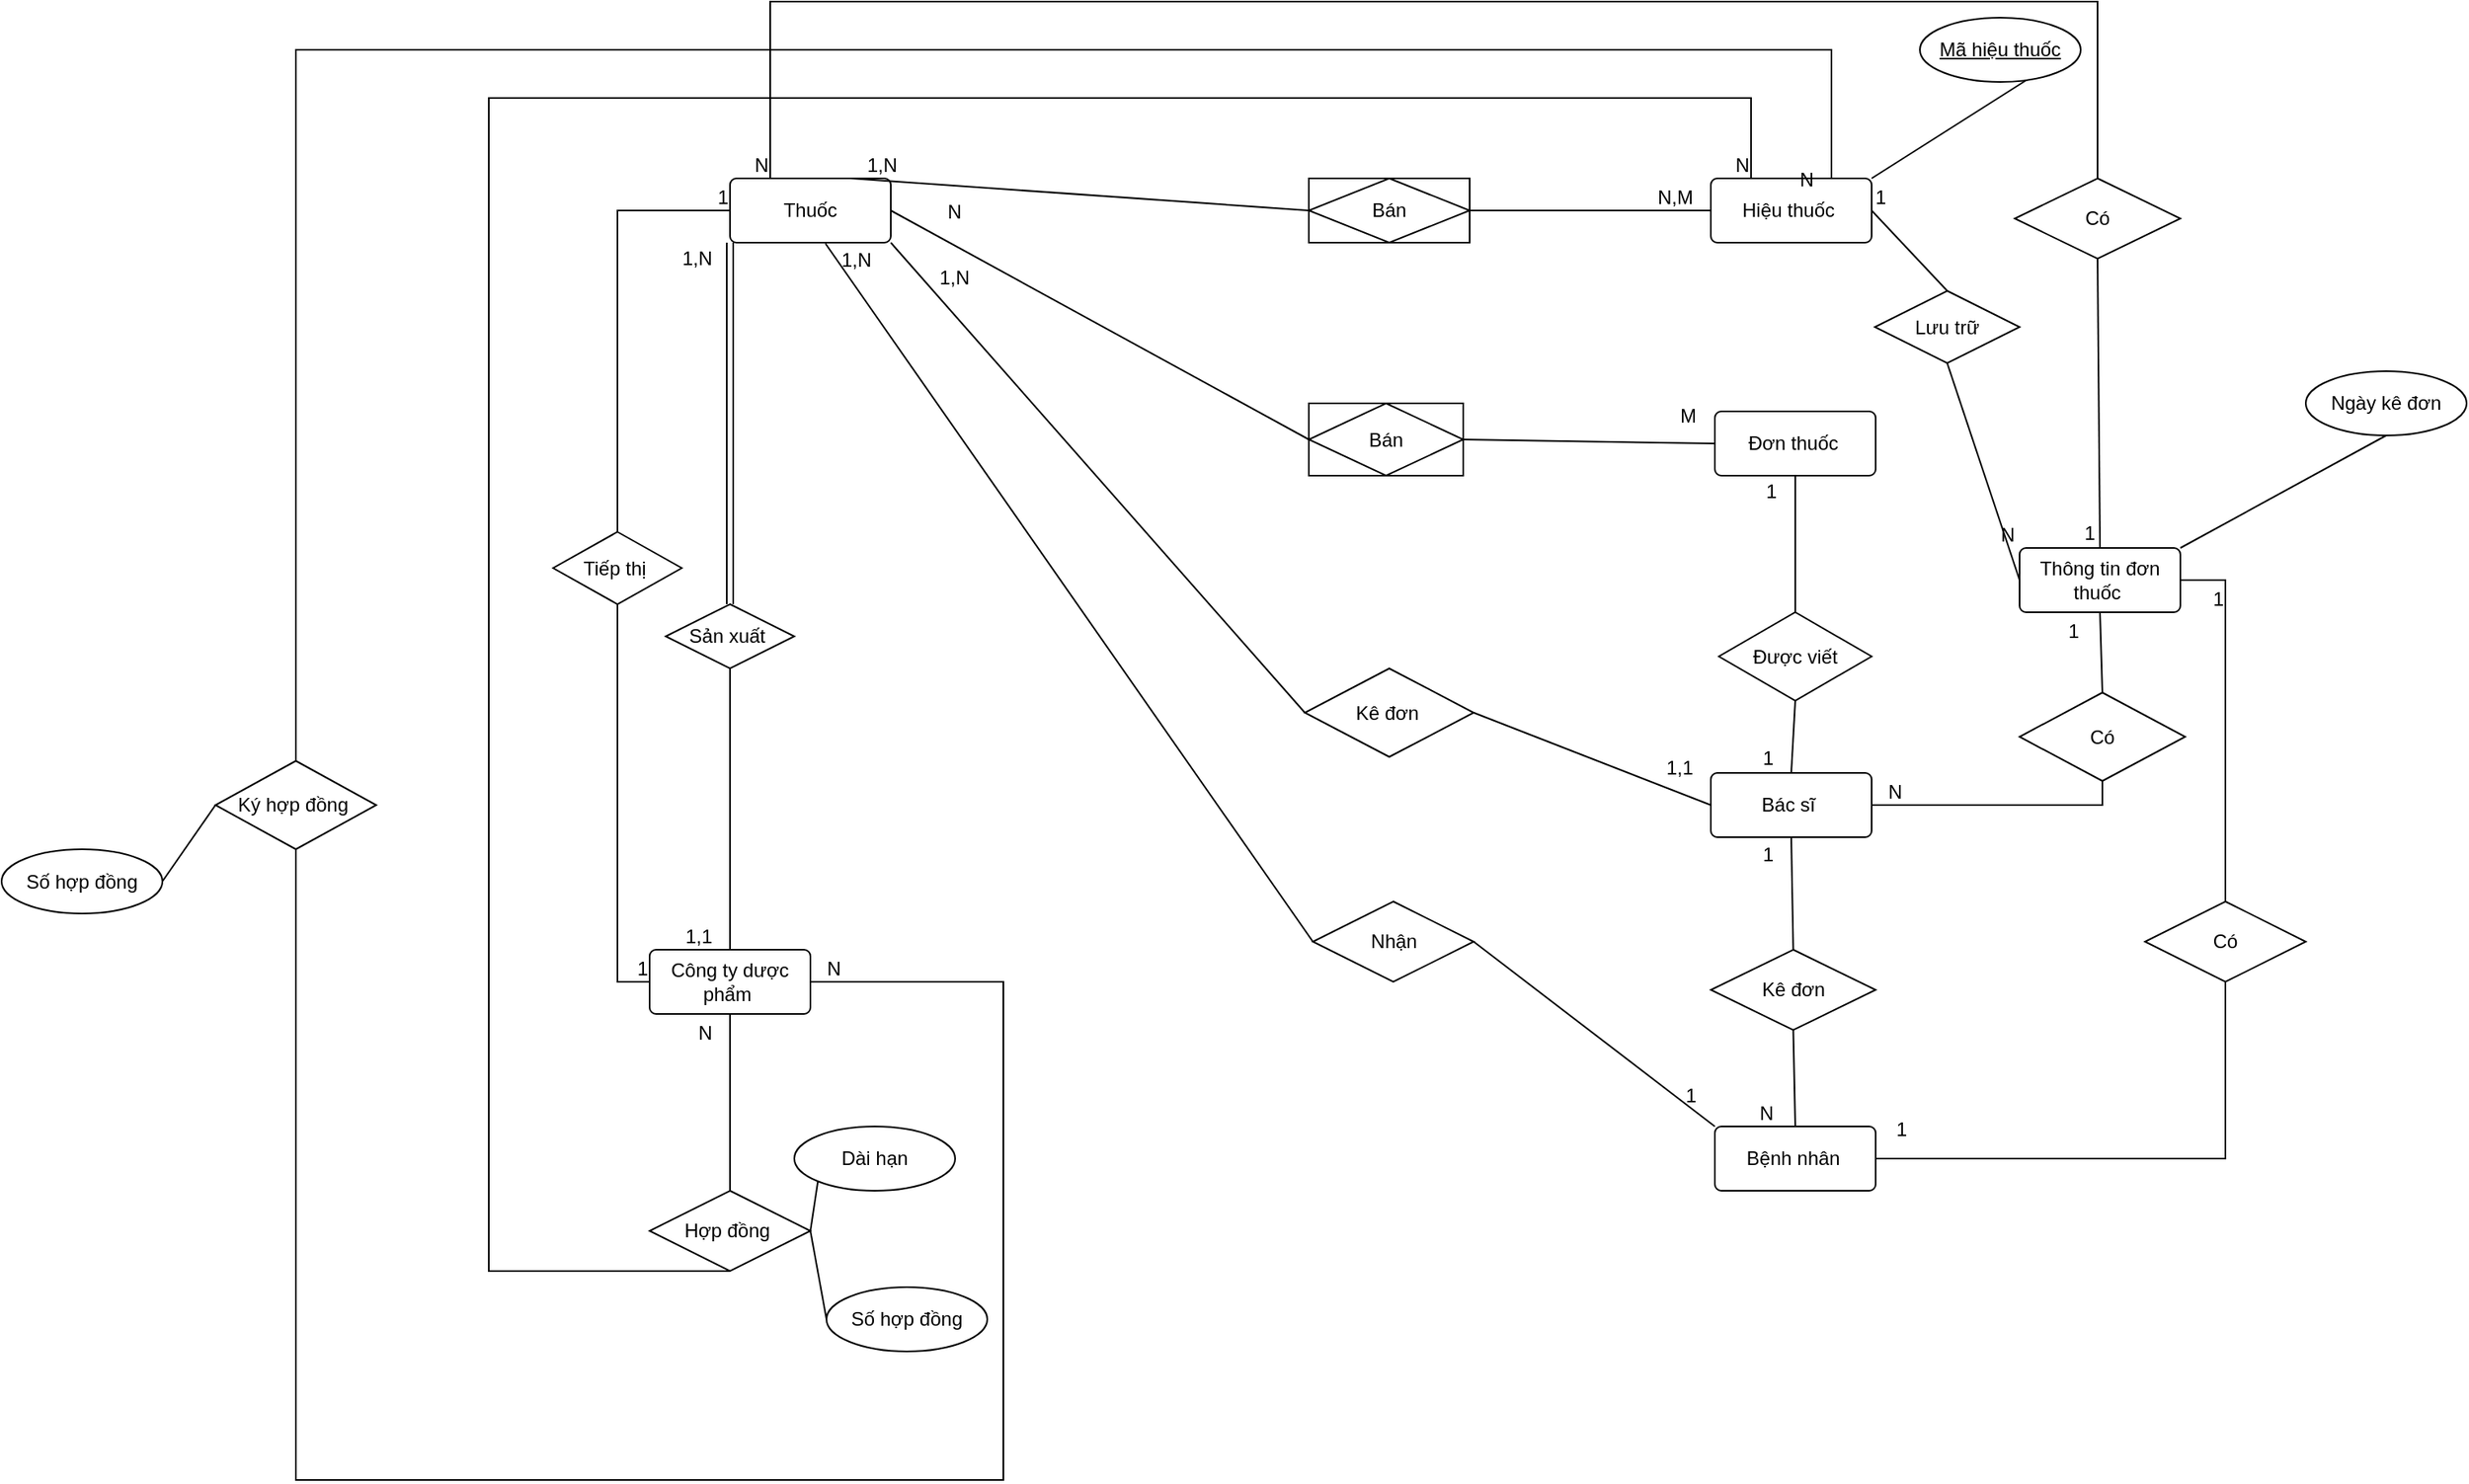 <mxfile version="26.0.4">
  <diagram name="Trang-1" id="kFHEVkmpW3Sa6rWo8aTI">
    <mxGraphModel dx="2457" dy="2637" grid="1" gridSize="10" guides="1" tooltips="1" connect="1" arrows="1" fold="1" page="1" pageScale="1" pageWidth="827" pageHeight="1169" math="0" shadow="0">
      <root>
        <mxCell id="0" />
        <mxCell id="1" parent="0" />
        <mxCell id="-_Fv_5JTiqjVCxgQ4m37-1" value="Thuốc" style="rounded=1;arcSize=10;whiteSpace=wrap;html=1;align=center;" vertex="1" parent="1">
          <mxGeometry x="-60" y="-70" width="100" height="40" as="geometry" />
        </mxCell>
        <mxCell id="-_Fv_5JTiqjVCxgQ4m37-2" value="Công ty dược phẩm&amp;nbsp;" style="rounded=1;arcSize=10;whiteSpace=wrap;html=1;align=center;" vertex="1" parent="1">
          <mxGeometry x="-110" y="410" width="100" height="40" as="geometry" />
        </mxCell>
        <mxCell id="-_Fv_5JTiqjVCxgQ4m37-3" value="Hiệu thuốc&amp;nbsp;" style="rounded=1;arcSize=10;whiteSpace=wrap;html=1;align=center;" vertex="1" parent="1">
          <mxGeometry x="550" y="-70" width="100" height="40" as="geometry" />
        </mxCell>
        <mxCell id="-_Fv_5JTiqjVCxgQ4m37-6" value="" style="endArrow=none;html=1;rounded=0;exitX=0.692;exitY=0.925;exitDx=0;exitDy=0;entryX=1;entryY=0;entryDx=0;entryDy=0;exitPerimeter=0;" edge="1" parent="1" source="-_Fv_5JTiqjVCxgQ4m37-7" target="-_Fv_5JTiqjVCxgQ4m37-3">
          <mxGeometry width="50" height="50" relative="1" as="geometry">
            <mxPoint x="130" y="320" as="sourcePoint" />
            <mxPoint x="180" y="270" as="targetPoint" />
          </mxGeometry>
        </mxCell>
        <mxCell id="-_Fv_5JTiqjVCxgQ4m37-7" value="Mã hiệu thuốc" style="ellipse;whiteSpace=wrap;html=1;align=center;fontStyle=4;" vertex="1" parent="1">
          <mxGeometry x="680" y="-170" width="100" height="40" as="geometry" />
        </mxCell>
        <mxCell id="-_Fv_5JTiqjVCxgQ4m37-10" value="Bệnh nhân&amp;nbsp;" style="rounded=1;arcSize=10;whiteSpace=wrap;html=1;align=center;" vertex="1" parent="1">
          <mxGeometry x="552.5" y="520" width="100" height="40" as="geometry" />
        </mxCell>
        <mxCell id="-_Fv_5JTiqjVCxgQ4m37-25" value="Sản xuất&amp;nbsp;" style="shape=rhombus;perimeter=rhombusPerimeter;whiteSpace=wrap;html=1;align=center;" vertex="1" parent="1">
          <mxGeometry x="-100" y="195" width="80" height="40" as="geometry" />
        </mxCell>
        <mxCell id="-_Fv_5JTiqjVCxgQ4m37-34" value="" style="endArrow=none;html=1;rounded=0;exitX=0.5;exitY=1;exitDx=0;exitDy=0;entryX=0.5;entryY=0;entryDx=0;entryDy=0;" edge="1" parent="1" source="-_Fv_5JTiqjVCxgQ4m37-25" target="-_Fv_5JTiqjVCxgQ4m37-2">
          <mxGeometry relative="1" as="geometry">
            <mxPoint x="160" y="230" as="sourcePoint" />
            <mxPoint x="320" y="230" as="targetPoint" />
          </mxGeometry>
        </mxCell>
        <mxCell id="-_Fv_5JTiqjVCxgQ4m37-35" value="1,1" style="resizable=0;html=1;whiteSpace=wrap;align=right;verticalAlign=bottom;" connectable="0" vertex="1" parent="-_Fv_5JTiqjVCxgQ4m37-34">
          <mxGeometry x="1" relative="1" as="geometry">
            <mxPoint x="-10" as="offset" />
          </mxGeometry>
        </mxCell>
        <mxCell id="-_Fv_5JTiqjVCxgQ4m37-38" value="" style="shape=link;html=1;rounded=0;entryX=0;entryY=1;entryDx=0;entryDy=0;exitX=0.5;exitY=0;exitDx=0;exitDy=0;" edge="1" parent="1" source="-_Fv_5JTiqjVCxgQ4m37-25" target="-_Fv_5JTiqjVCxgQ4m37-1">
          <mxGeometry relative="1" as="geometry">
            <mxPoint x="160" y="230" as="sourcePoint" />
            <mxPoint x="320" y="230" as="targetPoint" />
          </mxGeometry>
        </mxCell>
        <mxCell id="-_Fv_5JTiqjVCxgQ4m37-39" value="1,N" style="resizable=0;html=1;whiteSpace=wrap;align=right;verticalAlign=middle;rotation=0;" connectable="0" vertex="1" parent="-_Fv_5JTiqjVCxgQ4m37-38">
          <mxGeometry x="1" relative="1" as="geometry">
            <mxPoint x="-10" y="10" as="offset" />
          </mxGeometry>
        </mxCell>
        <mxCell id="-_Fv_5JTiqjVCxgQ4m37-40" value="Tiếp thị&amp;nbsp;" style="shape=rhombus;perimeter=rhombusPerimeter;whiteSpace=wrap;html=1;align=center;" vertex="1" parent="1">
          <mxGeometry x="-170" y="150" width="80" height="45" as="geometry" />
        </mxCell>
        <mxCell id="-_Fv_5JTiqjVCxgQ4m37-43" value="" style="endArrow=none;html=1;rounded=0;exitX=0.5;exitY=1;exitDx=0;exitDy=0;entryX=0;entryY=0.5;entryDx=0;entryDy=0;" edge="1" parent="1" source="-_Fv_5JTiqjVCxgQ4m37-40" target="-_Fv_5JTiqjVCxgQ4m37-2">
          <mxGeometry relative="1" as="geometry">
            <mxPoint x="160" y="230" as="sourcePoint" />
            <mxPoint x="120" y="280" as="targetPoint" />
            <Array as="points">
              <mxPoint x="-130" y="430" />
            </Array>
          </mxGeometry>
        </mxCell>
        <mxCell id="-_Fv_5JTiqjVCxgQ4m37-44" value="1" style="resizable=0;html=1;whiteSpace=wrap;align=right;verticalAlign=bottom;" connectable="0" vertex="1" parent="-_Fv_5JTiqjVCxgQ4m37-43">
          <mxGeometry x="1" relative="1" as="geometry">
            <mxPoint as="offset" />
          </mxGeometry>
        </mxCell>
        <mxCell id="-_Fv_5JTiqjVCxgQ4m37-47" value="" style="endArrow=none;html=1;rounded=0;exitX=0.5;exitY=0;exitDx=0;exitDy=0;entryX=0;entryY=0.5;entryDx=0;entryDy=0;edgeStyle=orthogonalEdgeStyle;" edge="1" parent="1" source="-_Fv_5JTiqjVCxgQ4m37-40" target="-_Fv_5JTiqjVCxgQ4m37-1">
          <mxGeometry relative="1" as="geometry">
            <mxPoint x="-10" y="70" as="sourcePoint" />
            <mxPoint x="150" y="70" as="targetPoint" />
          </mxGeometry>
        </mxCell>
        <mxCell id="-_Fv_5JTiqjVCxgQ4m37-48" value="1" style="resizable=0;html=1;whiteSpace=wrap;align=right;verticalAlign=bottom;" connectable="0" vertex="1" parent="-_Fv_5JTiqjVCxgQ4m37-47">
          <mxGeometry x="1" relative="1" as="geometry" />
        </mxCell>
        <mxCell id="-_Fv_5JTiqjVCxgQ4m37-50" value="" style="endArrow=none;html=1;rounded=0;entryX=0;entryY=0.5;entryDx=0;entryDy=0;exitX=1;exitY=0.5;exitDx=0;exitDy=0;" edge="1" parent="1" source="-_Fv_5JTiqjVCxgQ4m37-86" target="-_Fv_5JTiqjVCxgQ4m37-3">
          <mxGeometry relative="1" as="geometry">
            <mxPoint x="414.0" y="40" as="sourcePoint" />
            <mxPoint x="470" y="70" as="targetPoint" />
          </mxGeometry>
        </mxCell>
        <mxCell id="-_Fv_5JTiqjVCxgQ4m37-51" value="N,M" style="resizable=0;html=1;whiteSpace=wrap;align=right;verticalAlign=bottom;" connectable="0" vertex="1" parent="-_Fv_5JTiqjVCxgQ4m37-50">
          <mxGeometry x="1" relative="1" as="geometry">
            <mxPoint x="-10" as="offset" />
          </mxGeometry>
        </mxCell>
        <mxCell id="-_Fv_5JTiqjVCxgQ4m37-52" value="" style="endArrow=none;html=1;rounded=0;entryX=0.75;entryY=0;entryDx=0;entryDy=0;exitX=0;exitY=0.5;exitDx=0;exitDy=0;" edge="1" parent="1" source="-_Fv_5JTiqjVCxgQ4m37-86" target="-_Fv_5JTiqjVCxgQ4m37-1">
          <mxGeometry relative="1" as="geometry">
            <mxPoint x="324" y="40" as="sourcePoint" />
            <mxPoint x="470" y="70" as="targetPoint" />
          </mxGeometry>
        </mxCell>
        <mxCell id="-_Fv_5JTiqjVCxgQ4m37-53" value="1,N" style="resizable=0;html=1;whiteSpace=wrap;align=right;verticalAlign=bottom;" connectable="0" vertex="1" parent="-_Fv_5JTiqjVCxgQ4m37-52">
          <mxGeometry x="1" relative="1" as="geometry">
            <mxPoint x="30" as="offset" />
          </mxGeometry>
        </mxCell>
        <mxCell id="-_Fv_5JTiqjVCxgQ4m37-56" value="" style="edgeStyle=orthogonalEdgeStyle;rounded=0;orthogonalLoop=1;jettySize=auto;html=1;exitX=1;exitY=0;exitDx=0;exitDy=0;entryX=0.5;entryY=1;entryDx=0;entryDy=0;strokeColor=none;" edge="1" parent="1" source="-_Fv_5JTiqjVCxgQ4m37-93" target="-_Fv_5JTiqjVCxgQ4m37-8">
          <mxGeometry relative="1" as="geometry">
            <mxPoint x="165.355" y="355.858" as="sourcePoint" />
            <mxPoint x="600" y="60" as="targetPoint" />
          </mxGeometry>
        </mxCell>
        <mxCell id="-_Fv_5JTiqjVCxgQ4m37-8" value="Đơn thuốc&amp;nbsp;" style="rounded=1;arcSize=10;whiteSpace=wrap;html=1;align=center;" vertex="1" parent="1">
          <mxGeometry x="552.5" y="75" width="100" height="40" as="geometry" />
        </mxCell>
        <mxCell id="-_Fv_5JTiqjVCxgQ4m37-58" value="" style="edgeStyle=orthogonalEdgeStyle;rounded=0;orthogonalLoop=1;jettySize=auto;html=1;exitX=1;exitY=0;exitDx=0;exitDy=0;entryX=0.5;entryY=1;entryDx=0;entryDy=0;strokeColor=none;" edge="1" parent="1" source="-_Fv_5JTiqjVCxgQ4m37-8">
          <mxGeometry relative="1" as="geometry">
            <mxPoint x="650" y="160" as="sourcePoint" />
            <mxPoint x="565" y="140" as="targetPoint" />
          </mxGeometry>
        </mxCell>
        <mxCell id="-_Fv_5JTiqjVCxgQ4m37-59" value="" style="endArrow=none;html=1;rounded=0;entryX=0;entryY=0.5;entryDx=0;entryDy=0;exitX=1;exitY=0.5;exitDx=0;exitDy=0;" edge="1" parent="1" source="-_Fv_5JTiqjVCxgQ4m37-87" target="-_Fv_5JTiqjVCxgQ4m37-8">
          <mxGeometry relative="1" as="geometry">
            <mxPoint x="414.0" y="155" as="sourcePoint" />
            <mxPoint x="470" y="70" as="targetPoint" />
          </mxGeometry>
        </mxCell>
        <mxCell id="-_Fv_5JTiqjVCxgQ4m37-60" value="M" style="resizable=0;html=1;whiteSpace=wrap;align=right;verticalAlign=bottom;" connectable="0" vertex="1" parent="-_Fv_5JTiqjVCxgQ4m37-59">
          <mxGeometry x="1" relative="1" as="geometry">
            <mxPoint x="-10" y="-8" as="offset" />
          </mxGeometry>
        </mxCell>
        <mxCell id="-_Fv_5JTiqjVCxgQ4m37-61" value="" style="endArrow=none;html=1;rounded=0;entryX=1;entryY=0.5;entryDx=0;entryDy=0;exitX=0;exitY=0.5;exitDx=0;exitDy=0;" edge="1" parent="1" source="-_Fv_5JTiqjVCxgQ4m37-87" target="-_Fv_5JTiqjVCxgQ4m37-1">
          <mxGeometry relative="1" as="geometry">
            <mxPoint x="334" y="155" as="sourcePoint" />
            <mxPoint x="470" y="70" as="targetPoint" />
          </mxGeometry>
        </mxCell>
        <mxCell id="-_Fv_5JTiqjVCxgQ4m37-62" value="N" style="resizable=0;html=1;whiteSpace=wrap;align=right;verticalAlign=bottom;" connectable="0" vertex="1" parent="-_Fv_5JTiqjVCxgQ4m37-61">
          <mxGeometry x="1" relative="1" as="geometry">
            <mxPoint x="46" y="10" as="offset" />
          </mxGeometry>
        </mxCell>
        <mxCell id="-_Fv_5JTiqjVCxgQ4m37-63" value="Thông tin đơn thuốc&amp;nbsp;" style="rounded=1;arcSize=10;whiteSpace=wrap;html=1;align=center;" vertex="1" parent="1">
          <mxGeometry x="742" y="160" width="100" height="40" as="geometry" />
        </mxCell>
        <mxCell id="-_Fv_5JTiqjVCxgQ4m37-64" value="Có" style="shape=rhombus;perimeter=rhombusPerimeter;whiteSpace=wrap;html=1;align=center;" vertex="1" parent="1">
          <mxGeometry x="739" y="-70" width="103" height="50" as="geometry" />
        </mxCell>
        <mxCell id="-_Fv_5JTiqjVCxgQ4m37-67" value="" style="endArrow=none;html=1;rounded=0;exitX=0.5;exitY=0;exitDx=0;exitDy=0;entryX=0.25;entryY=0;entryDx=0;entryDy=0;edgeStyle=orthogonalEdgeStyle;" edge="1" parent="1" source="-_Fv_5JTiqjVCxgQ4m37-64" target="-_Fv_5JTiqjVCxgQ4m37-1">
          <mxGeometry relative="1" as="geometry">
            <mxPoint x="410" y="70" as="sourcePoint" />
            <mxPoint x="130" y="-30" as="targetPoint" />
            <Array as="points">
              <mxPoint x="791" y="-180" />
              <mxPoint x="-35" y="-180" />
            </Array>
          </mxGeometry>
        </mxCell>
        <mxCell id="-_Fv_5JTiqjVCxgQ4m37-68" value="N" style="resizable=0;html=1;whiteSpace=wrap;align=right;verticalAlign=bottom;" connectable="0" vertex="1" parent="-_Fv_5JTiqjVCxgQ4m37-67">
          <mxGeometry x="1" relative="1" as="geometry" />
        </mxCell>
        <mxCell id="-_Fv_5JTiqjVCxgQ4m37-9" value="Bác sĩ&amp;nbsp;" style="rounded=1;arcSize=10;whiteSpace=wrap;html=1;align=center;" vertex="1" parent="1">
          <mxGeometry x="550" y="300" width="100" height="40" as="geometry" />
        </mxCell>
        <mxCell id="-_Fv_5JTiqjVCxgQ4m37-71" value="" style="edgeStyle=orthogonalEdgeStyle;rounded=0;orthogonalLoop=1;jettySize=auto;html=1;exitX=1;exitY=0;exitDx=0;exitDy=0;entryX=0.5;entryY=1;entryDx=0;entryDy=0;strokeColor=none;" edge="1" parent="1" source="-_Fv_5JTiqjVCxgQ4m37-9" target="-_Fv_5JTiqjVCxgQ4m37-70">
          <mxGeometry relative="1" as="geometry">
            <mxPoint x="670" y="310" as="sourcePoint" />
            <mxPoint x="610" y="190" as="targetPoint" />
          </mxGeometry>
        </mxCell>
        <mxCell id="-_Fv_5JTiqjVCxgQ4m37-70" value="Có" style="shape=rhombus;perimeter=rhombusPerimeter;whiteSpace=wrap;html=1;align=center;" vertex="1" parent="1">
          <mxGeometry x="742" y="250" width="103" height="55" as="geometry" />
        </mxCell>
        <mxCell id="-_Fv_5JTiqjVCxgQ4m37-72" value="" style="endArrow=none;html=1;rounded=0;entryX=0.5;entryY=1;entryDx=0;entryDy=0;exitX=0.5;exitY=0;exitDx=0;exitDy=0;" edge="1" parent="1" source="-_Fv_5JTiqjVCxgQ4m37-70" target="-_Fv_5JTiqjVCxgQ4m37-63">
          <mxGeometry relative="1" as="geometry">
            <mxPoint x="730" y="240" as="sourcePoint" />
            <mxPoint x="730" y="300" as="targetPoint" />
          </mxGeometry>
        </mxCell>
        <mxCell id="-_Fv_5JTiqjVCxgQ4m37-73" value="1" style="resizable=0;html=1;whiteSpace=wrap;align=right;verticalAlign=bottom;" connectable="0" vertex="1" parent="-_Fv_5JTiqjVCxgQ4m37-72">
          <mxGeometry x="1" relative="1" as="geometry">
            <mxPoint x="-12" y="20" as="offset" />
          </mxGeometry>
        </mxCell>
        <mxCell id="-_Fv_5JTiqjVCxgQ4m37-74" value="" style="endArrow=none;html=1;rounded=0;entryX=1;entryY=0.5;entryDx=0;entryDy=0;exitX=0.5;exitY=1;exitDx=0;exitDy=0;edgeStyle=orthogonalEdgeStyle;" edge="1" parent="1" source="-_Fv_5JTiqjVCxgQ4m37-70" target="-_Fv_5JTiqjVCxgQ4m37-9">
          <mxGeometry relative="1" as="geometry">
            <mxPoint x="772" y="430" as="sourcePoint" />
            <mxPoint x="150" y="400" as="targetPoint" />
          </mxGeometry>
        </mxCell>
        <mxCell id="-_Fv_5JTiqjVCxgQ4m37-75" value="N" style="resizable=0;html=1;whiteSpace=wrap;align=right;verticalAlign=bottom;" connectable="0" vertex="1" parent="-_Fv_5JTiqjVCxgQ4m37-74">
          <mxGeometry x="1" relative="1" as="geometry">
            <mxPoint x="20" as="offset" />
          </mxGeometry>
        </mxCell>
        <mxCell id="-_Fv_5JTiqjVCxgQ4m37-76" value="Có" style="shape=rhombus;perimeter=rhombusPerimeter;whiteSpace=wrap;html=1;align=center;" vertex="1" parent="1">
          <mxGeometry x="820" y="380" width="100" height="50" as="geometry" />
        </mxCell>
        <mxCell id="-_Fv_5JTiqjVCxgQ4m37-79" value="" style="endArrow=none;html=1;rounded=0;entryX=1;entryY=0.5;entryDx=0;entryDy=0;exitX=0.5;exitY=0;exitDx=0;exitDy=0;edgeStyle=orthogonalEdgeStyle;" edge="1" parent="1" source="-_Fv_5JTiqjVCxgQ4m37-76" target="-_Fv_5JTiqjVCxgQ4m37-63">
          <mxGeometry relative="1" as="geometry">
            <mxPoint x="812" y="275" as="sourcePoint" />
            <mxPoint x="812" y="220" as="targetPoint" />
          </mxGeometry>
        </mxCell>
        <mxCell id="-_Fv_5JTiqjVCxgQ4m37-80" value="1" style="resizable=0;html=1;whiteSpace=wrap;align=right;verticalAlign=bottom;" connectable="0" vertex="1" parent="-_Fv_5JTiqjVCxgQ4m37-79">
          <mxGeometry x="1" relative="1" as="geometry">
            <mxPoint x="28" y="20" as="offset" />
          </mxGeometry>
        </mxCell>
        <mxCell id="-_Fv_5JTiqjVCxgQ4m37-81" value="" style="endArrow=none;html=1;rounded=0;entryX=1;entryY=0.5;entryDx=0;entryDy=0;exitX=0.5;exitY=1;exitDx=0;exitDy=0;edgeStyle=orthogonalEdgeStyle;" edge="1" parent="1" source="-_Fv_5JTiqjVCxgQ4m37-76" target="-_Fv_5JTiqjVCxgQ4m37-10">
          <mxGeometry relative="1" as="geometry">
            <mxPoint x="822" y="285" as="sourcePoint" />
            <mxPoint x="822" y="230" as="targetPoint" />
          </mxGeometry>
        </mxCell>
        <mxCell id="-_Fv_5JTiqjVCxgQ4m37-82" value="1" style="resizable=0;html=1;whiteSpace=wrap;align=right;verticalAlign=bottom;" connectable="0" vertex="1" parent="-_Fv_5JTiqjVCxgQ4m37-81">
          <mxGeometry x="1" relative="1" as="geometry">
            <mxPoint x="21" y="-10" as="offset" />
          </mxGeometry>
        </mxCell>
        <mxCell id="-_Fv_5JTiqjVCxgQ4m37-83" value="Ngày kê đơn" style="ellipse;whiteSpace=wrap;html=1;align=center;" vertex="1" parent="1">
          <mxGeometry x="920" y="50" width="100" height="40" as="geometry" />
        </mxCell>
        <mxCell id="-_Fv_5JTiqjVCxgQ4m37-84" value="" style="endArrow=none;html=1;rounded=0;entryX=1;entryY=0;entryDx=0;entryDy=0;exitX=0.5;exitY=1;exitDx=0;exitDy=0;" edge="1" parent="1" source="-_Fv_5JTiqjVCxgQ4m37-83" target="-_Fv_5JTiqjVCxgQ4m37-63">
          <mxGeometry relative="1" as="geometry">
            <mxPoint x="450" y="280" as="sourcePoint" />
            <mxPoint x="610" y="280" as="targetPoint" />
          </mxGeometry>
        </mxCell>
        <mxCell id="-_Fv_5JTiqjVCxgQ4m37-86" value="Bán" style="shape=associativeEntity;whiteSpace=wrap;html=1;align=center;" vertex="1" parent="1">
          <mxGeometry x="300" y="-70" width="100" height="40" as="geometry" />
        </mxCell>
        <mxCell id="-_Fv_5JTiqjVCxgQ4m37-87" value="Bán" style="shape=associativeEntity;whiteSpace=wrap;html=1;align=center;" vertex="1" parent="1">
          <mxGeometry x="300" y="70" width="96" height="45" as="geometry" />
        </mxCell>
        <mxCell id="-_Fv_5JTiqjVCxgQ4m37-88" value="Lưu trữ" style="shape=rhombus;perimeter=rhombusPerimeter;whiteSpace=wrap;html=1;align=center;" vertex="1" parent="1">
          <mxGeometry x="652" width="90" height="45" as="geometry" />
        </mxCell>
        <mxCell id="-_Fv_5JTiqjVCxgQ4m37-89" value="" style="endArrow=none;html=1;rounded=0;entryX=0;entryY=0.5;entryDx=0;entryDy=0;exitX=0.5;exitY=1;exitDx=0;exitDy=0;" edge="1" parent="1" source="-_Fv_5JTiqjVCxgQ4m37-88" target="-_Fv_5JTiqjVCxgQ4m37-63">
          <mxGeometry relative="1" as="geometry">
            <mxPoint x="450" y="280" as="sourcePoint" />
            <mxPoint x="610" y="280" as="targetPoint" />
          </mxGeometry>
        </mxCell>
        <mxCell id="-_Fv_5JTiqjVCxgQ4m37-90" value="N" style="resizable=0;html=1;whiteSpace=wrap;align=right;verticalAlign=bottom;" connectable="0" vertex="1" parent="-_Fv_5JTiqjVCxgQ4m37-89">
          <mxGeometry x="1" relative="1" as="geometry">
            <mxPoint x="-2" y="-20" as="offset" />
          </mxGeometry>
        </mxCell>
        <mxCell id="-_Fv_5JTiqjVCxgQ4m37-91" value="" style="endArrow=none;html=1;rounded=0;entryX=1;entryY=0.5;entryDx=0;entryDy=0;exitX=0.5;exitY=0;exitDx=0;exitDy=0;" edge="1" parent="1" source="-_Fv_5JTiqjVCxgQ4m37-88" target="-_Fv_5JTiqjVCxgQ4m37-3">
          <mxGeometry relative="1" as="geometry">
            <mxPoint x="450" y="280" as="sourcePoint" />
            <mxPoint x="610" y="280" as="targetPoint" />
          </mxGeometry>
        </mxCell>
        <mxCell id="-_Fv_5JTiqjVCxgQ4m37-92" value="1" style="resizable=0;html=1;whiteSpace=wrap;align=right;verticalAlign=bottom;" connectable="0" vertex="1" parent="-_Fv_5JTiqjVCxgQ4m37-91">
          <mxGeometry x="1" relative="1" as="geometry">
            <mxPoint x="10" as="offset" />
          </mxGeometry>
        </mxCell>
        <mxCell id="-_Fv_5JTiqjVCxgQ4m37-96" value="" style="endArrow=none;html=1;rounded=0;entryX=0.5;entryY=0;entryDx=0;entryDy=0;exitX=0.5;exitY=1;exitDx=0;exitDy=0;" edge="1" parent="1" source="-_Fv_5JTiqjVCxgQ4m37-93" target="-_Fv_5JTiqjVCxgQ4m37-9">
          <mxGeometry relative="1" as="geometry">
            <mxPoint x="390" y="370" as="sourcePoint" />
            <mxPoint x="550" y="370" as="targetPoint" />
          </mxGeometry>
        </mxCell>
        <mxCell id="-_Fv_5JTiqjVCxgQ4m37-97" value="1" style="resizable=0;html=1;whiteSpace=wrap;align=right;verticalAlign=bottom;" connectable="0" vertex="1" parent="-_Fv_5JTiqjVCxgQ4m37-96">
          <mxGeometry x="1" relative="1" as="geometry">
            <mxPoint x="-10" as="offset" />
          </mxGeometry>
        </mxCell>
        <mxCell id="-_Fv_5JTiqjVCxgQ4m37-93" value="Được viết" style="shape=rhombus;perimeter=rhombusPerimeter;whiteSpace=wrap;html=1;align=center;" vertex="1" parent="1">
          <mxGeometry x="555" y="200" width="95" height="55" as="geometry" />
        </mxCell>
        <mxCell id="-_Fv_5JTiqjVCxgQ4m37-100" value="" style="endArrow=none;html=1;rounded=0;entryX=0.5;entryY=1;entryDx=0;entryDy=0;exitX=0.5;exitY=0;exitDx=0;exitDy=0;" edge="1" parent="1" source="-_Fv_5JTiqjVCxgQ4m37-93" target="-_Fv_5JTiqjVCxgQ4m37-8">
          <mxGeometry relative="1" as="geometry">
            <mxPoint x="450" y="280" as="sourcePoint" />
            <mxPoint x="610" y="280" as="targetPoint" />
          </mxGeometry>
        </mxCell>
        <mxCell id="-_Fv_5JTiqjVCxgQ4m37-101" value="1" style="resizable=0;html=1;whiteSpace=wrap;align=right;verticalAlign=bottom;" connectable="0" vertex="1" parent="-_Fv_5JTiqjVCxgQ4m37-100">
          <mxGeometry x="1" relative="1" as="geometry">
            <mxPoint x="-10" y="18" as="offset" />
          </mxGeometry>
        </mxCell>
        <mxCell id="-_Fv_5JTiqjVCxgQ4m37-114" value="Kê đơn" style="shape=rhombus;perimeter=rhombusPerimeter;whiteSpace=wrap;html=1;align=center;" vertex="1" parent="1">
          <mxGeometry x="550" y="410" width="102.5" height="50" as="geometry" />
        </mxCell>
        <mxCell id="-_Fv_5JTiqjVCxgQ4m37-117" value="" style="endArrow=none;html=1;rounded=0;entryX=0.5;entryY=1;entryDx=0;entryDy=0;exitX=0.5;exitY=0;exitDx=0;exitDy=0;" edge="1" parent="1" source="-_Fv_5JTiqjVCxgQ4m37-114" target="-_Fv_5JTiqjVCxgQ4m37-9">
          <mxGeometry relative="1" as="geometry">
            <mxPoint x="380" y="230" as="sourcePoint" />
            <mxPoint x="540" y="230" as="targetPoint" />
          </mxGeometry>
        </mxCell>
        <mxCell id="-_Fv_5JTiqjVCxgQ4m37-118" value="1" style="resizable=0;html=1;whiteSpace=wrap;align=right;verticalAlign=bottom;" connectable="0" vertex="1" parent="-_Fv_5JTiqjVCxgQ4m37-117">
          <mxGeometry x="1" relative="1" as="geometry">
            <mxPoint x="-10" y="19" as="offset" />
          </mxGeometry>
        </mxCell>
        <mxCell id="-_Fv_5JTiqjVCxgQ4m37-122" value="" style="endArrow=none;html=1;rounded=0;exitX=0.5;exitY=1;exitDx=0;exitDy=0;entryX=0.5;entryY=0;entryDx=0;entryDy=0;" edge="1" parent="1" source="-_Fv_5JTiqjVCxgQ4m37-114" target="-_Fv_5JTiqjVCxgQ4m37-10">
          <mxGeometry relative="1" as="geometry">
            <mxPoint x="470" y="370" as="sourcePoint" />
            <mxPoint x="600" y="478" as="targetPoint" />
          </mxGeometry>
        </mxCell>
        <mxCell id="-_Fv_5JTiqjVCxgQ4m37-123" value="N" style="resizable=0;html=1;whiteSpace=wrap;align=right;verticalAlign=bottom;" connectable="0" vertex="1" parent="-_Fv_5JTiqjVCxgQ4m37-122">
          <mxGeometry x="1" relative="1" as="geometry">
            <mxPoint x="-12" y="1" as="offset" />
          </mxGeometry>
        </mxCell>
        <mxCell id="-_Fv_5JTiqjVCxgQ4m37-124" value="Kê đơn&amp;nbsp;" style="shape=rhombus;perimeter=rhombusPerimeter;whiteSpace=wrap;html=1;align=center;" vertex="1" parent="1">
          <mxGeometry x="297.5" y="235" width="105" height="55" as="geometry" />
        </mxCell>
        <mxCell id="-_Fv_5JTiqjVCxgQ4m37-125" value="" style="endArrow=none;html=1;rounded=0;entryX=0;entryY=0.5;entryDx=0;entryDy=0;exitX=1;exitY=0.5;exitDx=0;exitDy=0;" edge="1" parent="1" source="-_Fv_5JTiqjVCxgQ4m37-124" target="-_Fv_5JTiqjVCxgQ4m37-9">
          <mxGeometry relative="1" as="geometry">
            <mxPoint x="440" y="160" as="sourcePoint" />
            <mxPoint x="600" y="160" as="targetPoint" />
          </mxGeometry>
        </mxCell>
        <mxCell id="-_Fv_5JTiqjVCxgQ4m37-126" value="1,1" style="resizable=0;html=1;whiteSpace=wrap;align=right;verticalAlign=bottom;" connectable="0" vertex="1" parent="-_Fv_5JTiqjVCxgQ4m37-125">
          <mxGeometry x="1" relative="1" as="geometry">
            <mxPoint x="-10" y="-15" as="offset" />
          </mxGeometry>
        </mxCell>
        <mxCell id="-_Fv_5JTiqjVCxgQ4m37-127" value="" style="endArrow=none;html=1;rounded=0;entryX=1;entryY=1;entryDx=0;entryDy=0;exitX=0;exitY=0.5;exitDx=0;exitDy=0;" edge="1" parent="1" source="-_Fv_5JTiqjVCxgQ4m37-124" target="-_Fv_5JTiqjVCxgQ4m37-1">
          <mxGeometry relative="1" as="geometry">
            <mxPoint x="440" y="160" as="sourcePoint" />
            <mxPoint x="600" y="160" as="targetPoint" />
          </mxGeometry>
        </mxCell>
        <mxCell id="-_Fv_5JTiqjVCxgQ4m37-128" value="1,N" style="resizable=0;html=1;whiteSpace=wrap;align=right;verticalAlign=bottom;" connectable="0" vertex="1" parent="-_Fv_5JTiqjVCxgQ4m37-127">
          <mxGeometry x="1" relative="1" as="geometry">
            <mxPoint x="50" y="30" as="offset" />
          </mxGeometry>
        </mxCell>
        <mxCell id="-_Fv_5JTiqjVCxgQ4m37-129" value="Nhận" style="shape=rhombus;perimeter=rhombusPerimeter;whiteSpace=wrap;html=1;align=center;" vertex="1" parent="1">
          <mxGeometry x="302.5" y="380" width="100" height="50" as="geometry" />
        </mxCell>
        <mxCell id="-_Fv_5JTiqjVCxgQ4m37-131" value="" style="endArrow=none;html=1;rounded=0;entryX=0.594;entryY=1.015;entryDx=0;entryDy=0;entryPerimeter=0;exitX=0;exitY=0.5;exitDx=0;exitDy=0;" edge="1" parent="1" source="-_Fv_5JTiqjVCxgQ4m37-129" target="-_Fv_5JTiqjVCxgQ4m37-1">
          <mxGeometry relative="1" as="geometry">
            <mxPoint x="380" y="240" as="sourcePoint" />
            <mxPoint x="540" y="240" as="targetPoint" />
          </mxGeometry>
        </mxCell>
        <mxCell id="-_Fv_5JTiqjVCxgQ4m37-132" value="1,N" style="resizable=0;html=1;whiteSpace=wrap;align=right;verticalAlign=bottom;" connectable="0" vertex="1" parent="-_Fv_5JTiqjVCxgQ4m37-131">
          <mxGeometry x="1" relative="1" as="geometry">
            <mxPoint x="30" y="19" as="offset" />
          </mxGeometry>
        </mxCell>
        <mxCell id="-_Fv_5JTiqjVCxgQ4m37-133" value="" style="endArrow=none;html=1;rounded=0;entryX=0;entryY=0;entryDx=0;entryDy=0;exitX=1;exitY=0.5;exitDx=0;exitDy=0;" edge="1" parent="1" source="-_Fv_5JTiqjVCxgQ4m37-129" target="-_Fv_5JTiqjVCxgQ4m37-10">
          <mxGeometry relative="1" as="geometry">
            <mxPoint x="280" y="230" as="sourcePoint" />
            <mxPoint x="440" y="230" as="targetPoint" />
          </mxGeometry>
        </mxCell>
        <mxCell id="-_Fv_5JTiqjVCxgQ4m37-134" value="1" style="resizable=0;html=1;whiteSpace=wrap;align=right;verticalAlign=bottom;" connectable="0" vertex="1" parent="-_Fv_5JTiqjVCxgQ4m37-133">
          <mxGeometry x="1" relative="1" as="geometry">
            <mxPoint x="-10" y="-10" as="offset" />
          </mxGeometry>
        </mxCell>
        <mxCell id="-_Fv_5JTiqjVCxgQ4m37-136" value="" style="endArrow=none;html=1;rounded=0;entryX=0.5;entryY=0;entryDx=0;entryDy=0;exitX=0.5;exitY=1;exitDx=0;exitDy=0;" edge="1" parent="1" source="-_Fv_5JTiqjVCxgQ4m37-64" target="-_Fv_5JTiqjVCxgQ4m37-63">
          <mxGeometry relative="1" as="geometry">
            <mxPoint x="380" y="260" as="sourcePoint" />
            <mxPoint x="540" y="260" as="targetPoint" />
          </mxGeometry>
        </mxCell>
        <mxCell id="-_Fv_5JTiqjVCxgQ4m37-137" value="1" style="resizable=0;html=1;whiteSpace=wrap;align=right;verticalAlign=bottom;" connectable="0" vertex="1" parent="-_Fv_5JTiqjVCxgQ4m37-136">
          <mxGeometry x="1" relative="1" as="geometry">
            <mxPoint x="-1" as="offset" />
          </mxGeometry>
        </mxCell>
        <mxCell id="-_Fv_5JTiqjVCxgQ4m37-139" value="Hợp đồng&amp;nbsp;" style="shape=rhombus;perimeter=rhombusPerimeter;whiteSpace=wrap;html=1;align=center;" vertex="1" parent="1">
          <mxGeometry x="-110" y="560" width="100" height="50" as="geometry" />
        </mxCell>
        <mxCell id="-_Fv_5JTiqjVCxgQ4m37-140" value="" style="endArrow=none;html=1;rounded=0;entryX=0.5;entryY=1;entryDx=0;entryDy=0;exitX=0.5;exitY=0;exitDx=0;exitDy=0;" edge="1" parent="1" source="-_Fv_5JTiqjVCxgQ4m37-139" target="-_Fv_5JTiqjVCxgQ4m37-2">
          <mxGeometry relative="1" as="geometry">
            <mxPoint x="200" y="400" as="sourcePoint" />
            <mxPoint x="360" y="400" as="targetPoint" />
          </mxGeometry>
        </mxCell>
        <mxCell id="-_Fv_5JTiqjVCxgQ4m37-141" value="N" style="resizable=0;html=1;whiteSpace=wrap;align=right;verticalAlign=bottom;" connectable="0" vertex="1" parent="-_Fv_5JTiqjVCxgQ4m37-140">
          <mxGeometry x="1" relative="1" as="geometry">
            <mxPoint x="-10" y="20" as="offset" />
          </mxGeometry>
        </mxCell>
        <mxCell id="-_Fv_5JTiqjVCxgQ4m37-142" value="" style="endArrow=none;html=1;rounded=0;entryX=0.25;entryY=0;entryDx=0;entryDy=0;exitX=0.5;exitY=1;exitDx=0;exitDy=0;" edge="1" parent="1" source="-_Fv_5JTiqjVCxgQ4m37-139" target="-_Fv_5JTiqjVCxgQ4m37-3">
          <mxGeometry relative="1" as="geometry">
            <mxPoint x="200" y="400" as="sourcePoint" />
            <mxPoint x="360" y="400" as="targetPoint" />
            <Array as="points">
              <mxPoint x="-210" y="610" />
              <mxPoint x="-210" y="-120" />
              <mxPoint x="575" y="-120" />
            </Array>
          </mxGeometry>
        </mxCell>
        <mxCell id="-_Fv_5JTiqjVCxgQ4m37-143" value="N" style="resizable=0;html=1;whiteSpace=wrap;align=right;verticalAlign=bottom;" connectable="0" vertex="1" parent="-_Fv_5JTiqjVCxgQ4m37-142">
          <mxGeometry x="1" relative="1" as="geometry" />
        </mxCell>
        <mxCell id="-_Fv_5JTiqjVCxgQ4m37-144" value="Dài hạn" style="ellipse;whiteSpace=wrap;html=1;align=center;" vertex="1" parent="1">
          <mxGeometry x="-20" y="520" width="100" height="40" as="geometry" />
        </mxCell>
        <mxCell id="-_Fv_5JTiqjVCxgQ4m37-145" value="" style="endArrow=none;html=1;rounded=0;entryX=0;entryY=1;entryDx=0;entryDy=0;exitX=1;exitY=0.5;exitDx=0;exitDy=0;" edge="1" parent="1" source="-_Fv_5JTiqjVCxgQ4m37-139" target="-_Fv_5JTiqjVCxgQ4m37-144">
          <mxGeometry relative="1" as="geometry">
            <mxPoint x="330" y="110" as="sourcePoint" />
            <mxPoint x="490" y="110" as="targetPoint" />
          </mxGeometry>
        </mxCell>
        <mxCell id="-_Fv_5JTiqjVCxgQ4m37-147" value="Ký hợp đồng&amp;nbsp;" style="shape=rhombus;perimeter=rhombusPerimeter;whiteSpace=wrap;html=1;align=center;" vertex="1" parent="1">
          <mxGeometry x="-380" y="292.5" width="100" height="55" as="geometry" />
        </mxCell>
        <mxCell id="-_Fv_5JTiqjVCxgQ4m37-148" value="" style="endArrow=none;html=1;rounded=0;exitX=0.5;exitY=0;exitDx=0;exitDy=0;entryX=0.75;entryY=0;entryDx=0;entryDy=0;edgeStyle=orthogonalEdgeStyle;" edge="1" parent="1" source="-_Fv_5JTiqjVCxgQ4m37-147" target="-_Fv_5JTiqjVCxgQ4m37-3">
          <mxGeometry relative="1" as="geometry">
            <mxPoint x="50" y="110" as="sourcePoint" />
            <mxPoint x="-320" y="-210" as="targetPoint" />
            <Array as="points">
              <mxPoint x="-330" y="-150" />
              <mxPoint x="625" y="-150" />
            </Array>
          </mxGeometry>
        </mxCell>
        <mxCell id="-_Fv_5JTiqjVCxgQ4m37-149" value="N" style="resizable=0;html=1;whiteSpace=wrap;align=right;verticalAlign=bottom;" connectable="0" vertex="1" parent="-_Fv_5JTiqjVCxgQ4m37-148">
          <mxGeometry x="1" relative="1" as="geometry">
            <mxPoint x="-10" y="9" as="offset" />
          </mxGeometry>
        </mxCell>
        <mxCell id="-_Fv_5JTiqjVCxgQ4m37-150" value="" style="endArrow=none;html=1;rounded=0;entryX=1;entryY=0.5;entryDx=0;entryDy=0;exitX=0.5;exitY=1;exitDx=0;exitDy=0;edgeStyle=orthogonalEdgeStyle;" edge="1" parent="1" source="-_Fv_5JTiqjVCxgQ4m37-147" target="-_Fv_5JTiqjVCxgQ4m37-2">
          <mxGeometry relative="1" as="geometry">
            <mxPoint x="150" y="450" as="sourcePoint" />
            <mxPoint x="310" y="450" as="targetPoint" />
            <Array as="points">
              <mxPoint x="-330" y="740" />
              <mxPoint x="110" y="740" />
              <mxPoint x="110" y="430" />
            </Array>
          </mxGeometry>
        </mxCell>
        <mxCell id="-_Fv_5JTiqjVCxgQ4m37-151" value="N" style="resizable=0;html=1;whiteSpace=wrap;align=right;verticalAlign=bottom;" connectable="0" vertex="1" parent="-_Fv_5JTiqjVCxgQ4m37-150">
          <mxGeometry x="1" relative="1" as="geometry">
            <mxPoint x="20" as="offset" />
          </mxGeometry>
        </mxCell>
        <mxCell id="-_Fv_5JTiqjVCxgQ4m37-153" value="Số hợp đồng" style="ellipse;whiteSpace=wrap;html=1;align=center;" vertex="1" parent="1">
          <mxGeometry y="620" width="100" height="40" as="geometry" />
        </mxCell>
        <mxCell id="-_Fv_5JTiqjVCxgQ4m37-154" value="" style="endArrow=none;html=1;rounded=0;exitX=1;exitY=0.5;exitDx=0;exitDy=0;entryX=0;entryY=0.5;entryDx=0;entryDy=0;" edge="1" parent="1" source="-_Fv_5JTiqjVCxgQ4m37-139" target="-_Fv_5JTiqjVCxgQ4m37-153">
          <mxGeometry relative="1" as="geometry">
            <mxPoint x="150" y="440" as="sourcePoint" />
            <mxPoint x="310" y="440" as="targetPoint" />
          </mxGeometry>
        </mxCell>
        <mxCell id="-_Fv_5JTiqjVCxgQ4m37-155" value="Số hợp đồng" style="ellipse;whiteSpace=wrap;html=1;align=center;" vertex="1" parent="1">
          <mxGeometry x="-513" y="347.5" width="100" height="40" as="geometry" />
        </mxCell>
        <mxCell id="-_Fv_5JTiqjVCxgQ4m37-156" value="" style="endArrow=none;html=1;rounded=0;exitX=0;exitY=0.5;exitDx=0;exitDy=0;entryX=1;entryY=0.5;entryDx=0;entryDy=0;" edge="1" parent="1" source="-_Fv_5JTiqjVCxgQ4m37-147" target="-_Fv_5JTiqjVCxgQ4m37-155">
          <mxGeometry relative="1" as="geometry">
            <mxPoint y="440" as="sourcePoint" />
            <mxPoint x="160" y="440" as="targetPoint" />
          </mxGeometry>
        </mxCell>
      </root>
    </mxGraphModel>
  </diagram>
</mxfile>

